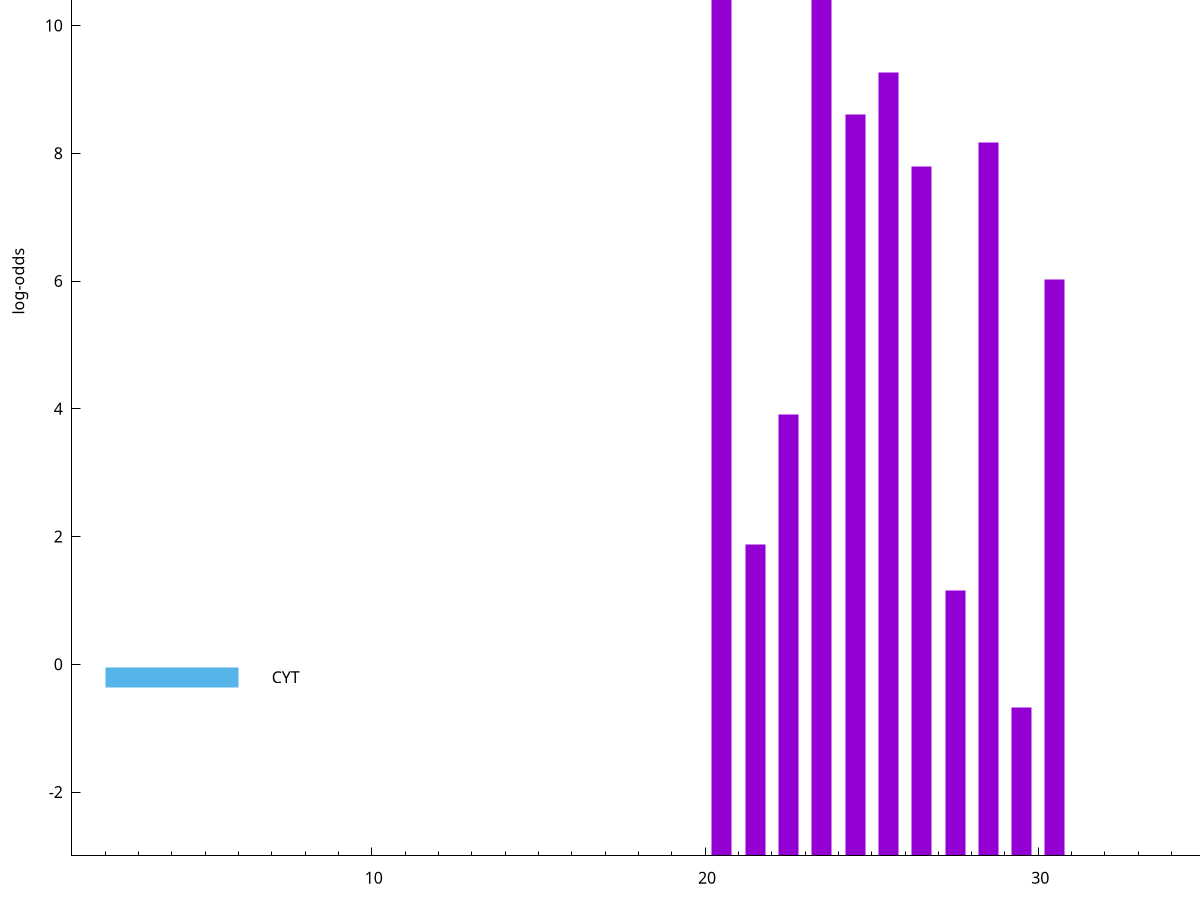 set title "LipoP predictions for SRR3987128.gff"
set size 2., 1.4
set xrange [1:70] 
set mxtics 10
set yrange [-3:15]
set y2range [0:18]
set ylabel "log-odds"
set term postscript eps color solid "Helvetica" 30
set output "SRR3987128.gff64.eps"
set arrow from 2,14.1354 to 6,14.1354 nohead lt 1 lw 20
set label "SpI" at 7,14.1354
set arrow from 2,-0.200913 to 6,-0.200913 nohead lt 3 lw 20
set label "CYT" at 7,-0.200913
set arrow from 2,14.1354 to 6,14.1354 nohead lt 1 lw 20
set label "SpI" at 7,14.1354
# NOTE: The scores below are the log-odds scores with the threshold
# NOTE: subtracted (a hack to make gnuplot make the histogram all
# NOTE: look nice).
plot "-" axes x1y2 title "" with impulses lt 1 lw 20
23.500000 16.667500
20.500000 14.724700
25.500000 12.259110
24.500000 11.612600
28.500000 11.166280
26.500000 10.792600
30.500000 9.018670
22.500000 6.906150
21.500000 4.877090
27.500000 4.151670
29.500000 2.328907
e
exit
